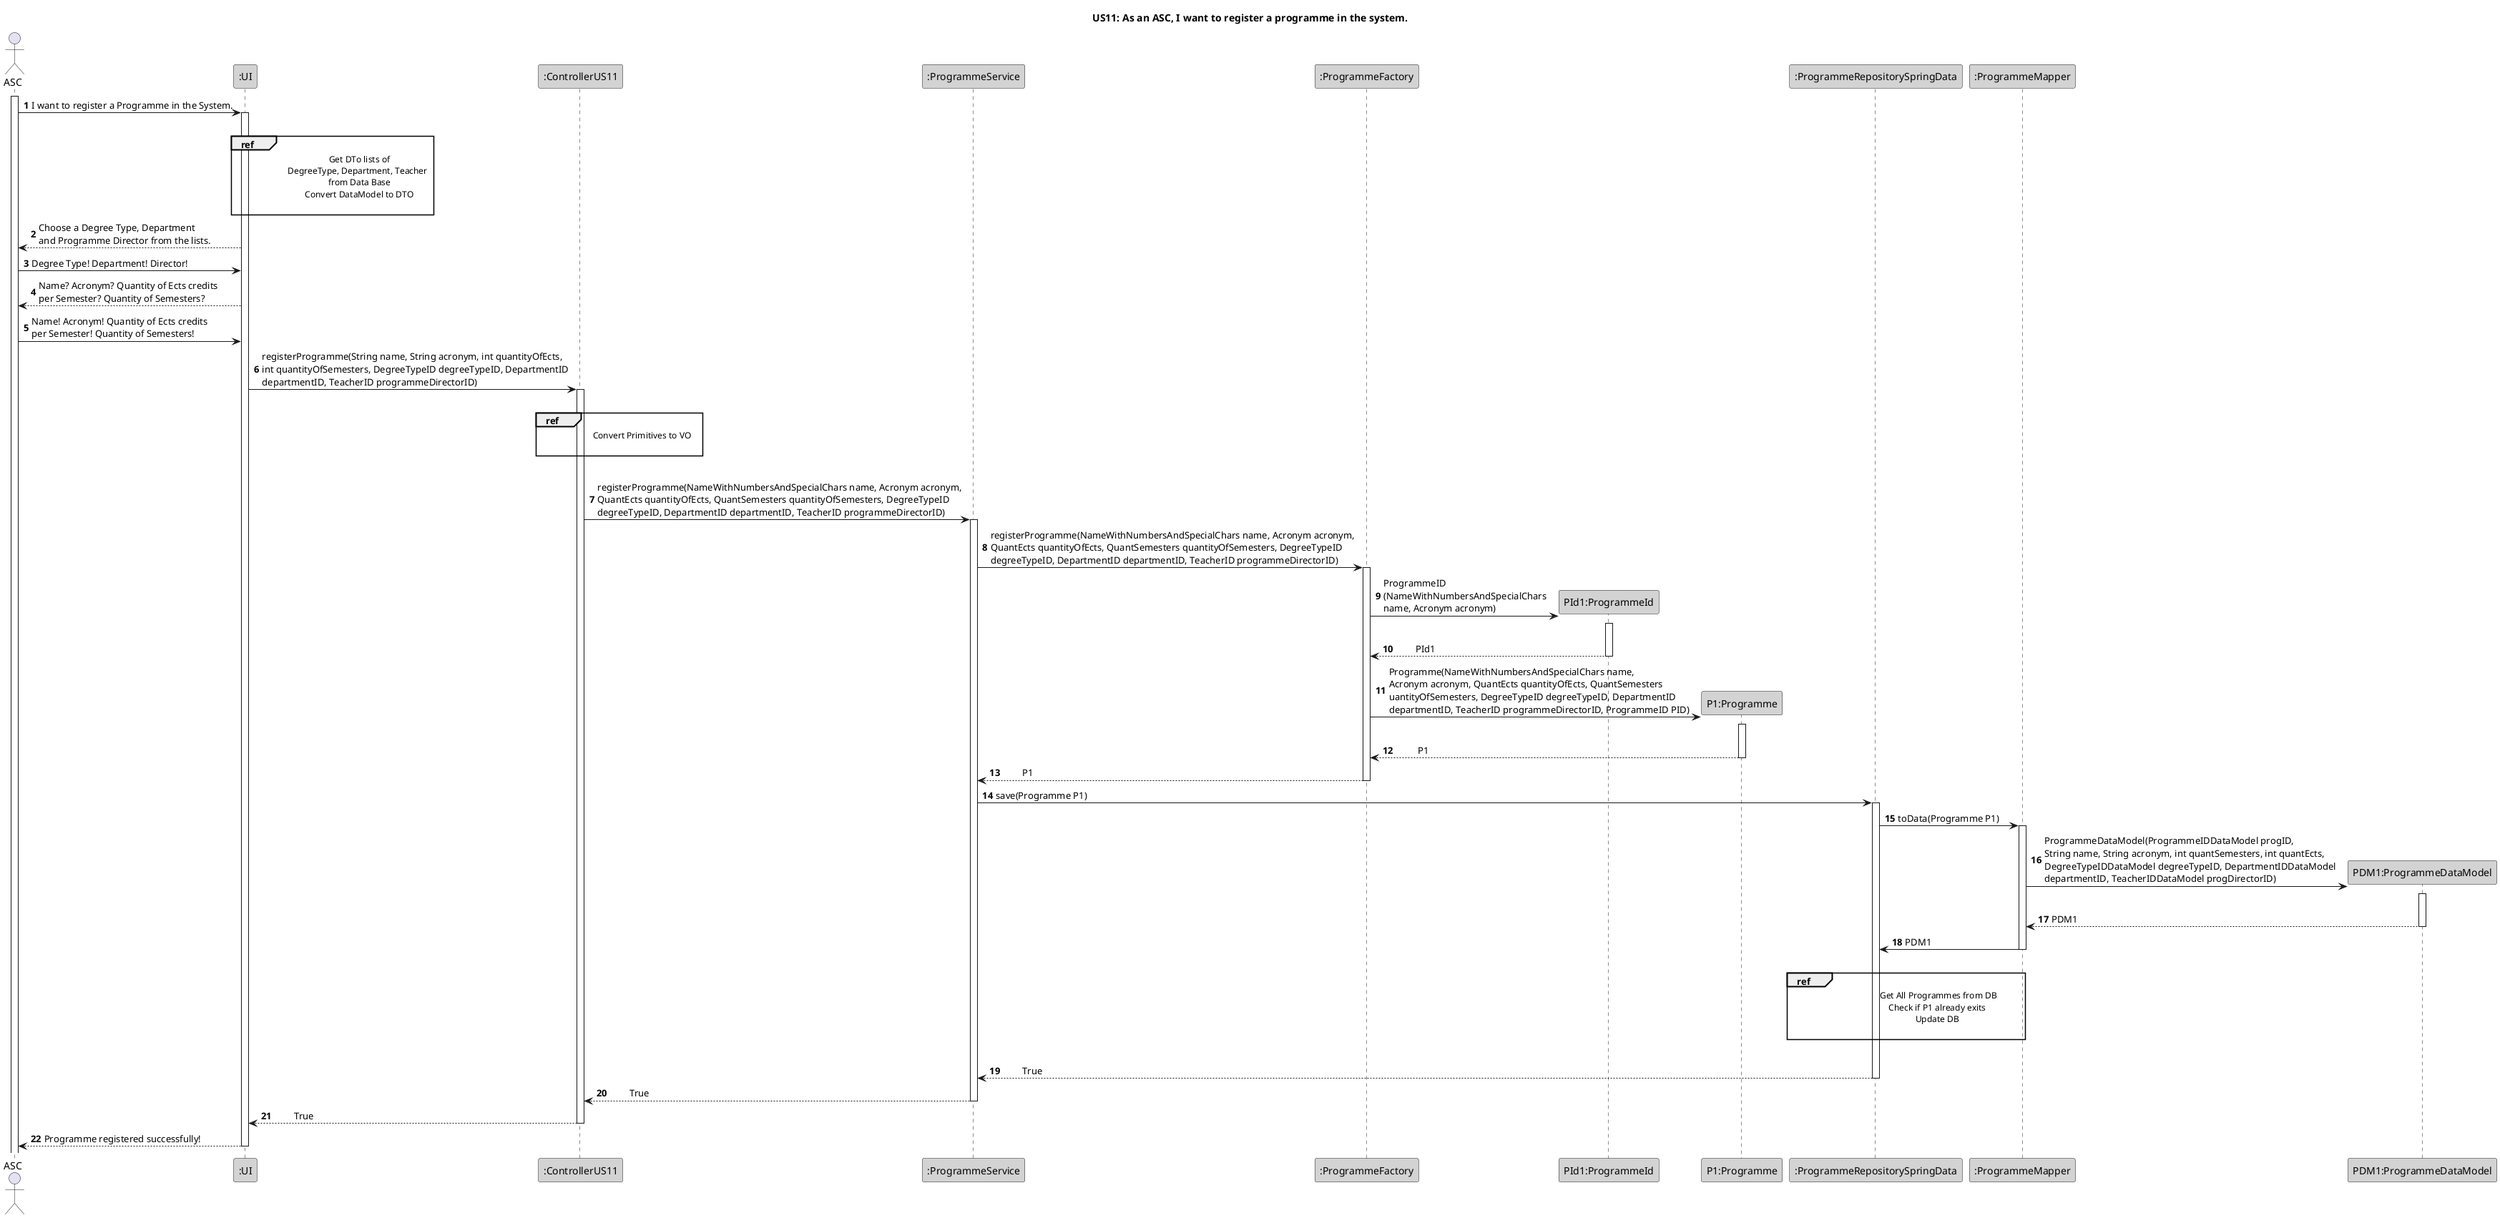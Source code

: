 @startuml
autonumber

title US11: As an ASC, I want to register a programme in the system.

actor ASC as Admin

participant ":UI" as UI #lightgrey
participant ":ControllerUS11" as C #lightgrey

participant ":ProgrammeService" as PS #lightgrey
participant ":ProgrammeFactory" as PF #lightgrey
participant "PId1:ProgrammeId" as PID #lightgrey
participant "P1:Programme" as P #lightgrey
participant ":ProgrammeRepositorySpringData" as PR #lightgrey
participant ":ProgrammeMapper" as PM #lightgrey
participant "PDM1:ProgrammeDataModel" as PDM #lightgrey



activate Admin
Admin -> UI ++ : I want to register a Programme in the System.

|||
ref over UI
    \t\t\tGet DTo lists of
    \t\t\tDegreeType, Department, Teacher \t
    \t\t\tfrom Data Base
    \t\t\tConvert DataModel to DTO

end ref


UI --> Admin: Choose a Degree Type, Department\nand Programme Director from the lists.

Admin -> UI: Degree Type! Department! Director!

UI --> Admin: Name? Acronym? Quantity of Ects credits\nper Semester? Quantity of Semesters?

Admin -> UI: Name! Acronym! Quantity of Ects credits\nper Semester! Quantity of Semesters!

UI -> C ++: registerProgramme(String name, String acronym, int quantityOfEcts,\nint quantityOfSemesters, DegreeTypeID degreeTypeID, DepartmentID\ndepartmentID, TeacherID programmeDirectorID)

|||
ref over C
    \t\t\tConvert Primitives to VO \t

end ref
|||

C -> PS ++: registerProgramme(NameWithNumbersAndSpecialChars name, Acronym acronym,\nQuantEcts quantityOfEcts, QuantSemesters quantityOfSemesters, DegreeTypeID\ndegreeTypeID, DepartmentID departmentID, TeacherID programmeDirectorID)



PS -> PF ++: registerProgramme(NameWithNumbersAndSpecialChars name, Acronym acronym,\nQuantEcts quantityOfEcts, QuantSemesters quantityOfSemesters, DegreeTypeID\ndegreeTypeID, DepartmentID departmentID, TeacherID programmeDirectorID)

PF -> PID **: ProgrammeID\n(NameWithNumbersAndSpecialChars\nname, Acronym acronym)
activate PID
|||

PID --> PF --: \tPId1

PF -> P **: Programme(NameWithNumbersAndSpecialChars name,\nAcronym acronym, QuantEcts quantityOfEcts, QuantSemesters \nuantityOfSemesters, DegreeTypeID degreeTypeID, DepartmentID\ndepartmentID, TeacherID programmeDirectorID, ProgrammeID PID)
activate P
|||

P --> PF --: \t P1


PF --> PS --: \tP1

PS -> PR ++: save(Programme P1)

PR -> PM ++: toData(Programme P1)

PM -> PDM **: ProgrammeDataModel(ProgrammeIDDataModel progID,\nString name, String acronym, int quantSemesters, int quantEcts,\nDegreeTypeIDDataModel degreeTypeID, DepartmentIDDataModel\ndepartmentID, TeacherIDDataModel progDirectorID)
activate PDM
|||
PDM --> PM --: PDM1

PM -> PR --: PDM1

|||
ref over PR
    \t\t\t\t\tGet All Programmes from DB\t\t
    \t\t\t\t\tCheck if P1 already exits\t\t
    \t\t\t\t\tUpdate DB\t\t

end ref
|||

PR --> PS --: \tTrue

PS --> C --: \tTrue

C --> UI --: \tTrue

UI --> Admin --: Programme registered successfully!

@enduml